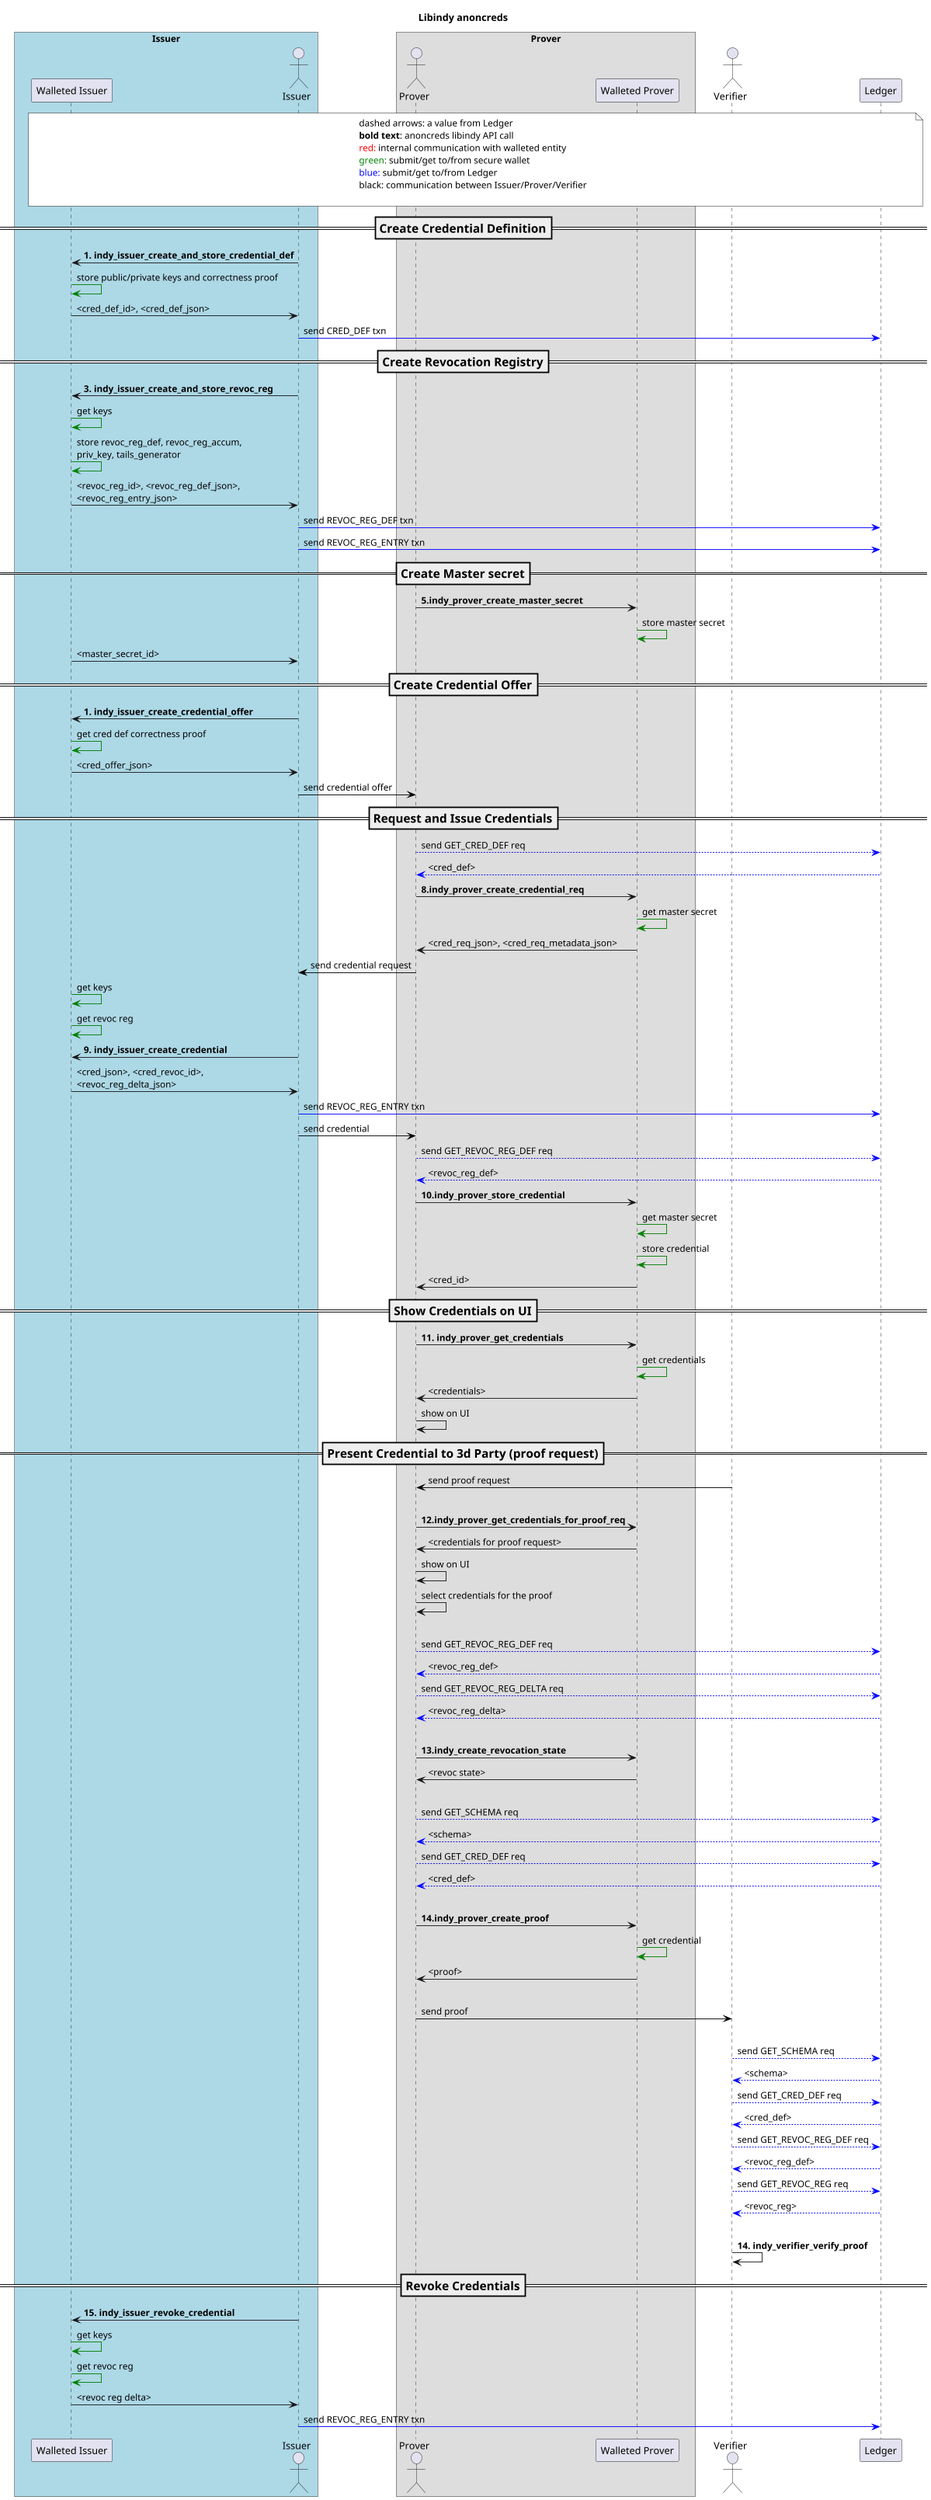 @startuml
skinparam ParticipantPadding 20
skinparam BoxPadding 20

title Libindy anoncreds
scale 0.9


box "Issuer" #LightBlue
participant "Walleted Issuer" as IW
actor Issuer as I
endbox

box "Prover"
actor Prover as P
participant "Walleted Prover" as PW
endbox

actor Verifier as V

participant "Ledger" as L


note over IW, L #white
    dashed arrows: a value from Ledger
    <b>bold text</b>: anoncreds libindy API call
    <font color=red>red:</font> internal communication with walleted entity
    <font color=green>green:</font> submit/get to/from secure wallet
    <font color=blue>blue:</font> submit/get to/from Ledger
    black: communication between Issuer/Prover/Verifier

endnote


=== Create Credential Definition ==
I -> IW: <b>1. indy_issuer_create_and_store_credential_def
IW -[#green]> IW: store public/private keys and correctness proof
IW -> I: <cred_def_id>, <cred_def_json>

I-[#blue]>L: send CRED_DEF txn

=== Create Revocation Registry ==

I -> IW: <b>3. indy_issuer_create_and_store_revoc_reg
IW -[#green]> IW: get keys
IW -[#green]> IW: store revoc_reg_def, revoc_reg_accum, \npriv_key, tails_generator
IW -> I: <revoc_reg_id>, <revoc_reg_def_json>, \n<revoc_reg_entry_json>

I-[#blue]>L: send REVOC_REG_DEF txn
I-[#blue]>L: send REVOC_REG_ENTRY txn

=== Create Master secret ==

P -> PW: <b>5.indy_prover_create_master_secret
PW -[#green]> PW: store master secret
IW -> I: <master_secret_id>

=== Create Credential Offer ==

I -> IW: <b>1. indy_issuer_create_credential_offer
IW -[#green]> IW: get cred def correctness proof
IW -> I: <cred_offer_json>

I -[#black]> P: send credential offer

=== Request and Issue Credentials ==
P -[#blue]-> L: send GET_CRED_DEF req
L -[#blue]-> P: <cred_def>

P -> PW: <b>8.indy_prover_create_credential_req
PW -[#green]> PW: get master secret
PW -> P: <cred_req_json>, <cred_req_metadata_json>

P -[#black]> I: send credential request

IW -[#green]> IW: get keys
IW -[#green]> IW: get revoc reg
I -> IW: <b>9. indy_issuer_create_credential
IW -> I: <cred_json>, <cred_revoc_id>, \n<revoc_reg_delta_json>

I -[#blue]> L: send REVOC_REG_ENTRY txn
I -[#black]> P: send credential

P -[#blue]-> L: send GET_REVOC_REG_DEF req
L -[#blue]-> P: <revoc_reg_def>

P -> PW: <b>10.indy_prover_store_credential
PW -[#green]> PW: get master secret
PW -[#green]> PW: store credential
PW -> P: <cred_id>

=== Show Credentials on UI ==
P -> PW: <b>11. indy_prover_get_credentials
PW -[#green]> PW: get credentials
PW -> P: <credentials>
P -> P: show on UI

=== Present Credential to 3d Party (proof request)==

V -[#black]> P: send proof request
|||
P -> PW: <b>12.indy_prover_get_credentials_for_proof_req
PW -> P: <credentials for proof request>
P -> P: show on UI
P -> P: select credentials for the proof
|||
P -[#blue]-> L: send GET_REVOC_REG_DEF req
L -[#blue]-> P: <revoc_reg_def>
P -[#blue]-> L: send GET_REVOC_REG_DELTA req
L -[#blue]-> P: <revoc_reg_delta>
|||
P -> PW: <b>13.indy_create_revocation_state
PW -> P: <revoc state>
|||
P -[#blue]-> L: send GET_SCHEMA req
L -[#blue]-> P: <schema>
P -[#blue]-> L: send GET_CRED_DEF req
L -[#blue]-> P: <cred_def>
|||
P -> PW: <b>14.indy_prover_create_proof
PW -[#green]> PW: get credential
PW -> P: <proof>
|||
P -[#black]> V: send proof
|||
V -[#blue]-> L: send GET_SCHEMA req
L -[#blue]-> V: <schema>
V -[#blue]-> L: send GET_CRED_DEF req
L -[#blue]-> V: <cred_def>
V -[#blue]-> L: send GET_REVOC_REG_DEF req
L -[#blue]-> V: <revoc_reg_def>
V -[#blue]-> L: send GET_REVOC_REG req
L -[#blue]-> V: <revoc_reg>
|||
V -> V: <b>14. indy_verifier_verify_proof

=== Revoke Credentials ==
I -> IW: <b>15. indy_issuer_revoke_credential
IW -[#green]> IW: get keys
IW -[#green]> IW: get revoc reg
IW -> I: <revoc reg delta>
I -[#blue]> L: send REVOC_REG_ENTRY txn

@enduml
